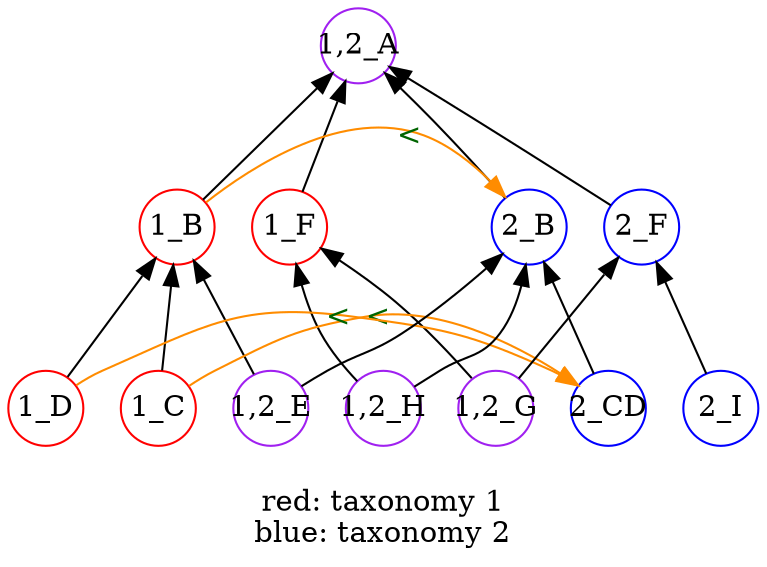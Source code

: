 digraph foo {

rankdir = TD

node [color = purple, style = solid, shape = circle, fixedsize = true]
"1,2_A";
"1,2_E";
"1,2_G";
"1,2_H";

node [color = red, style = solid, shape = circle, fixedsize = true]
edge [dir = back, concentrate = true]
"1,2_A" -> {"1_B" "1_F" }
{rank = same; "1_B" "1_F" }
"1_B" -> {"1_C" "1_D" "1,2_E" }
{rank = same; "1_C" "1_D" "1,2_E" }
"1_F" -> {"1,2_G" "1,2_H" }
{rank = same; "1,2_G" "1,2_H" }

node [color = blue, style = solid, shape = circle, fixedsize = true]
"1,2_A" -> {"2_B" "2_F" }
{rank = same; "2_B" "2_F" }
"2_B" -> {"2_CD" "1,2_H" "1,2_E" }
{rank = same; "2_CD" "1,2_H" "1,2_E" }
"2_F" -> {"1,2_G" "2_I" }
{rank = same; "1,2_G" "2_I" }

{rank = same; "1_B" "2_B" }
{rank = same; "1_F" "2_F" }

"1_B" -> "2_B" [dir = forward, color = darkorange, label = "<", fontcolor = darkgreen]
"1_C" -> "2_CD" [dir = forward, color = darkorange, label = "<", fontcolor = darkgreen]
"1_D" -> "2_CD" [dir = forward, color = darkorange, label = "<", fontcolor = darkgreen]
"1_F" -> "2_B" [dir = none, color = navy, label = overlaps, fontcolor = navy, style = invis]
graph [label = "\nred: taxonomy 1\nblue: taxonomy 2\n"]
}
